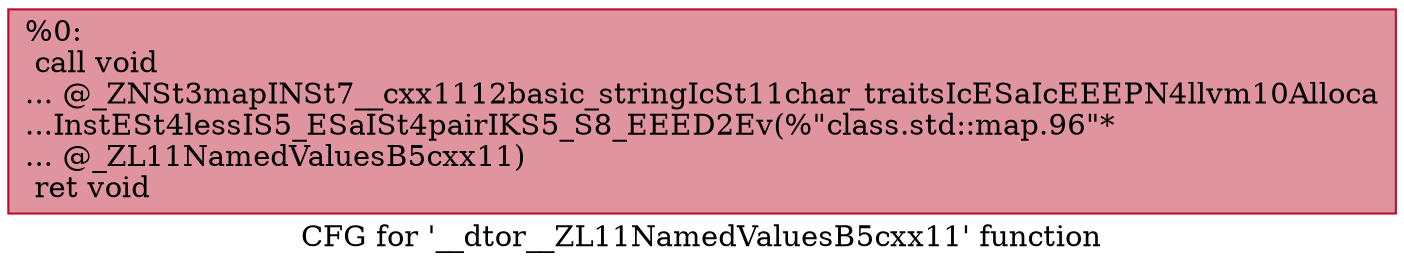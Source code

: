 digraph "CFG for '__dtor__ZL11NamedValuesB5cxx11' function" {
	label="CFG for '__dtor__ZL11NamedValuesB5cxx11' function";

	Node0x1b8fe9ad690 [shape=record,color="#b70d28ff", style=filled, fillcolor="#b70d2870",label="{%0:\l  call void\l... @_ZNSt3mapINSt7__cxx1112basic_stringIcSt11char_traitsIcESaIcEEEPN4llvm10Alloca\l...InstESt4lessIS5_ESaISt4pairIKS5_S8_EEED2Ev(%\"class.std::map.96\"*\l... @_ZL11NamedValuesB5cxx11)\l  ret void\l}"];
}
